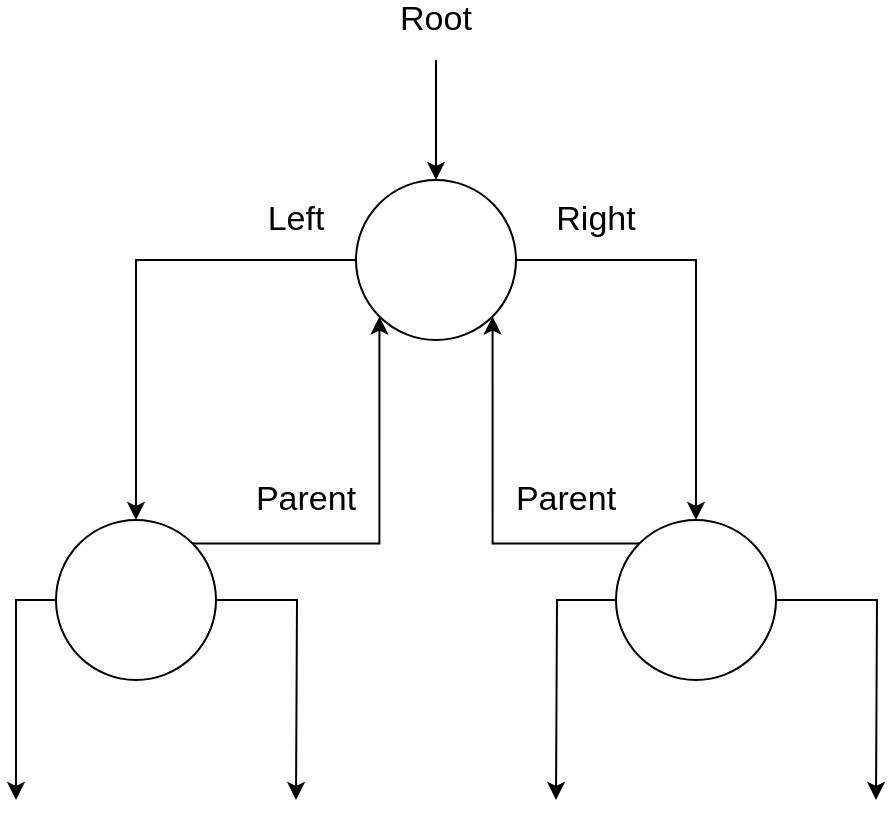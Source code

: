 <mxfile version="12.1.7" type="device" pages="1"><diagram id="c-dgD-o4NBsDQSeVRZxw" name="Page-1"><mxGraphModel dx="984" dy="534" grid="0" gridSize="10" guides="1" tooltips="1" connect="1" arrows="1" fold="1" page="1" pageScale="1" pageWidth="827" pageHeight="1169" math="0" shadow="0"><root><mxCell id="0"/><mxCell id="1" parent="0"/><mxCell id="XOP57sqNMoASUxDqirlw-6" style="edgeStyle=orthogonalEdgeStyle;rounded=0;orthogonalLoop=1;jettySize=auto;html=1;exitX=0;exitY=0.5;exitDx=0;exitDy=0;" edge="1" parent="1" source="XOP57sqNMoASUxDqirlw-1" target="XOP57sqNMoASUxDqirlw-4"><mxGeometry relative="1" as="geometry"/></mxCell><mxCell id="XOP57sqNMoASUxDqirlw-7" style="edgeStyle=orthogonalEdgeStyle;rounded=0;orthogonalLoop=1;jettySize=auto;html=1;exitX=1;exitY=0.5;exitDx=0;exitDy=0;" edge="1" parent="1" source="XOP57sqNMoASUxDqirlw-1" target="XOP57sqNMoASUxDqirlw-5"><mxGeometry relative="1" as="geometry"/></mxCell><mxCell id="XOP57sqNMoASUxDqirlw-1" value="" style="ellipse;whiteSpace=wrap;html=1;aspect=fixed;" vertex="1" parent="1"><mxGeometry x="260" y="150" width="80" height="80" as="geometry"/></mxCell><mxCell id="XOP57sqNMoASUxDqirlw-2" value="" style="endArrow=classic;html=1;entryX=0.5;entryY=0;entryDx=0;entryDy=0;" edge="1" parent="1" target="XOP57sqNMoASUxDqirlw-1"><mxGeometry width="50" height="50" relative="1" as="geometry"><mxPoint x="300" y="90" as="sourcePoint"/><mxPoint x="290" y="50" as="targetPoint"/></mxGeometry></mxCell><mxCell id="XOP57sqNMoASUxDqirlw-3" value="&lt;font style=&quot;font-size: 17px&quot;&gt;Root&lt;/font&gt;" style="text;html=1;strokeColor=none;fillColor=none;align=center;verticalAlign=middle;whiteSpace=wrap;rounded=0;" vertex="1" parent="1"><mxGeometry x="280" y="60" width="40" height="20" as="geometry"/></mxCell><mxCell id="XOP57sqNMoASUxDqirlw-11" style="edgeStyle=orthogonalEdgeStyle;rounded=0;orthogonalLoop=1;jettySize=auto;html=1;exitX=1;exitY=0;exitDx=0;exitDy=0;entryX=0;entryY=1;entryDx=0;entryDy=0;" edge="1" parent="1" source="XOP57sqNMoASUxDqirlw-4" target="XOP57sqNMoASUxDqirlw-1"><mxGeometry relative="1" as="geometry"/></mxCell><mxCell id="XOP57sqNMoASUxDqirlw-14" style="edgeStyle=orthogonalEdgeStyle;rounded=0;orthogonalLoop=1;jettySize=auto;html=1;exitX=0;exitY=0.5;exitDx=0;exitDy=0;" edge="1" parent="1" source="XOP57sqNMoASUxDqirlw-4"><mxGeometry relative="1" as="geometry"><mxPoint x="90" y="460" as="targetPoint"/></mxGeometry></mxCell><mxCell id="XOP57sqNMoASUxDqirlw-15" style="edgeStyle=orthogonalEdgeStyle;rounded=0;orthogonalLoop=1;jettySize=auto;html=1;exitX=1;exitY=0.5;exitDx=0;exitDy=0;" edge="1" parent="1" source="XOP57sqNMoASUxDqirlw-4"><mxGeometry relative="1" as="geometry"><mxPoint x="230" y="460" as="targetPoint"/></mxGeometry></mxCell><mxCell id="XOP57sqNMoASUxDqirlw-4" value="" style="ellipse;whiteSpace=wrap;html=1;aspect=fixed;" vertex="1" parent="1"><mxGeometry x="110" y="320" width="80" height="80" as="geometry"/></mxCell><mxCell id="XOP57sqNMoASUxDqirlw-10" style="edgeStyle=orthogonalEdgeStyle;rounded=0;orthogonalLoop=1;jettySize=auto;html=1;exitX=0;exitY=0;exitDx=0;exitDy=0;entryX=1;entryY=1;entryDx=0;entryDy=0;" edge="1" parent="1" source="XOP57sqNMoASUxDqirlw-5" target="XOP57sqNMoASUxDqirlw-1"><mxGeometry relative="1" as="geometry"/></mxCell><mxCell id="XOP57sqNMoASUxDqirlw-17" style="edgeStyle=orthogonalEdgeStyle;rounded=0;orthogonalLoop=1;jettySize=auto;html=1;exitX=0;exitY=0.5;exitDx=0;exitDy=0;" edge="1" parent="1" source="XOP57sqNMoASUxDqirlw-5"><mxGeometry relative="1" as="geometry"><mxPoint x="360" y="460" as="targetPoint"/></mxGeometry></mxCell><mxCell id="XOP57sqNMoASUxDqirlw-18" style="edgeStyle=orthogonalEdgeStyle;rounded=0;orthogonalLoop=1;jettySize=auto;html=1;exitX=1;exitY=0.5;exitDx=0;exitDy=0;" edge="1" parent="1" source="XOP57sqNMoASUxDqirlw-5"><mxGeometry relative="1" as="geometry"><mxPoint x="520" y="460" as="targetPoint"/></mxGeometry></mxCell><mxCell id="XOP57sqNMoASUxDqirlw-5" value="" style="ellipse;whiteSpace=wrap;html=1;aspect=fixed;" vertex="1" parent="1"><mxGeometry x="390" y="320" width="80" height="80" as="geometry"/></mxCell><mxCell id="XOP57sqNMoASUxDqirlw-8" value="&lt;font style=&quot;font-size: 17px&quot;&gt;Left&lt;/font&gt;" style="text;html=1;strokeColor=none;fillColor=none;align=center;verticalAlign=middle;whiteSpace=wrap;rounded=0;" vertex="1" parent="1"><mxGeometry x="210" y="160" width="40" height="20" as="geometry"/></mxCell><mxCell id="XOP57sqNMoASUxDqirlw-9" value="&lt;span style=&quot;font-size: 17px&quot;&gt;Right&lt;/span&gt;" style="text;html=1;strokeColor=none;fillColor=none;align=center;verticalAlign=middle;whiteSpace=wrap;rounded=0;" vertex="1" parent="1"><mxGeometry x="360" y="160" width="40" height="20" as="geometry"/></mxCell><mxCell id="XOP57sqNMoASUxDqirlw-12" value="&lt;font style=&quot;font-size: 17px&quot;&gt;Parent&lt;/font&gt;" style="text;html=1;strokeColor=none;fillColor=none;align=center;verticalAlign=middle;whiteSpace=wrap;rounded=0;" vertex="1" parent="1"><mxGeometry x="210" y="300" width="50" height="20" as="geometry"/></mxCell><mxCell id="XOP57sqNMoASUxDqirlw-13" value="&lt;font style=&quot;font-size: 17px&quot;&gt;Parent&lt;/font&gt;" style="text;html=1;strokeColor=none;fillColor=none;align=center;verticalAlign=middle;whiteSpace=wrap;rounded=0;" vertex="1" parent="1"><mxGeometry x="340" y="300" width="50" height="20" as="geometry"/></mxCell></root></mxGraphModel></diagram></mxfile>
